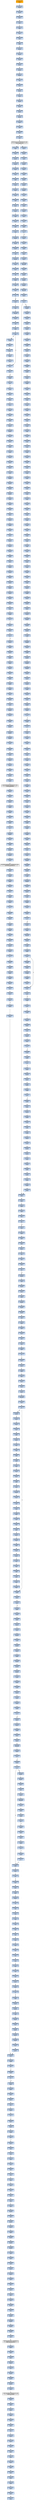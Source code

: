 strict digraph G {
	graph [bgcolor=transparent,
		name=G
	];
	node [color=lightsteelblue,
		fillcolor=lightsteelblue,
		shape=rectangle,
		style=filled
	];
	"0x00401000"	[color=lightgrey,
		fillcolor=orange,
		label="0x00401000
movl"];
	"0x00401005"	[label="0x00401005
pushl"];
	"0x00401000" -> "0x00401005"	[color="#000000"];
	"0x00401006"	[label="0x00401006
pushl"];
	"0x00401005" -> "0x00401006"	[color="#000000"];
	"0x0040100d"	[label="0x0040100d
movl"];
	"0x00401006" -> "0x0040100d"	[color="#000000"];
	"0x00401014"	[label="0x00401014
xorl"];
	"0x0040100d" -> "0x00401014"	[color="#000000"];
	"0x00401016"	[label="0x00401016
jmp"];
	"0x00401014" -> "0x00401016"	[color="#000000"];
	"0x004137d3"	[label="0x004137d3
movl"];
	"0x00401016" -> "0x004137d3"	[color="#000000"];
	"0x004137d8"	[label="0x004137d8
popl"];
	"0x004137d3" -> "0x004137d8"	[color="#000000"];
	"0x004137df"	[label="0x004137df
addl"];
	"0x004137d8" -> "0x004137df"	[color="#000000"];
	"0x004137e2"	[label="0x004137e2
pushl"];
	"0x004137df" -> "0x004137e2"	[color="#000000"];
	"0x004137e3"	[label="0x004137e3
pushl"];
	"0x004137e2" -> "0x004137e3"	[color="#000000"];
	"0x004137e4"	[label="0x004137e4
pushl"];
	"0x004137e3" -> "0x004137e4"	[color="#000000"];
	"0x004137e5"	[label="0x004137e5
pushl"];
	"0x004137e4" -> "0x004137e5"	[color="#000000"];
	"0x004137e6"	[label="0x004137e6
pushl"];
	"0x004137e5" -> "0x004137e6"	[color="#000000"];
	"0x004137e7"	[label="0x004137e7
pushl"];
	"0x004137e6" -> "0x004137e7"	[color="#000000"];
	"0x004137e8"	[label="0x004137e8
leal"];
	"0x004137e7" -> "0x004137e8"	[color="#000000"];
	"0x004137ee"	[label="0x004137ee
movl"];
	"0x004137e8" -> "0x004137ee"	[color="#000000"];
	"0x004137f1"	[label="0x004137f1
pushl"];
	"0x004137ee" -> "0x004137f1"	[color="#000000"];
	"0x004137f2"	[label="0x004137f2
movl"];
	"0x004137f1" -> "0x004137f2"	[color="#000000"];
	"0x004137f4"	[label="0x004137f4
pushl"];
	"0x004137f2" -> "0x004137f4"	[color="#000000"];
	"0x004137f6"	[label="0x004137f6
pushl"];
	"0x004137f4" -> "0x004137f6"	[color="#000000"];
	"0x004137fb"	[label="0x004137fb
pushl"];
	"0x004137f6" -> "0x004137fb"	[color="#000000"];
	"0x004137fe"	[label="0x004137fe
pushl"];
	"0x004137fb" -> "0x004137fe"	[color="#000000"];
	"0x00413800"	[label="0x00413800
movl"];
	"0x004137fe" -> "0x00413800"	[color="#000000"];
	"0x00413803"	[label="0x00413803
addl"];
	"0x00413800" -> "0x00413803"	[color="#000000"];
	"0x00413805"	[label="0x00413805
movl"];
	"0x00413803" -> "0x00413805"	[color="#000000"];
	"0x00413807"	[label="0x00413807
call"];
	"0x00413805" -> "0x00413807"	[color="#000000"];
	VIRTUALALLOC_KERNEL32_DLL	[color=lightgrey,
		fillcolor=lightgrey,
		label="VIRTUALALLOC_KERNEL32_DLL
VIRTUALALLOC"];
	"0x00413807" -> VIRTUALALLOC_KERNEL32_DLL	[color="#000000"];
	"0x00413809"	[label="0x00413809
popl"];
	VIRTUALALLOC_KERNEL32_DLL -> "0x00413809"	[color="#000000"];
	"0x00350234"	[label="0x00350234
movl"];
	VIRTUALALLOC_KERNEL32_DLL -> "0x00350234"	[color="#000000"];
	"0x0041380a"	[label="0x0041380a
movl"];
	"0x00413809" -> "0x0041380a"	[color="#000000"];
	"0x0041380c"	[label="0x0041380c
pushl"];
	"0x0041380a" -> "0x0041380c"	[color="#000000"];
	"0x0041380d"	[label="0x0041380d
pushl"];
	"0x0041380c" -> "0x0041380d"	[color="#000000"];
	"0x0041380e"	[label="0x0041380e
movl"];
	"0x0041380d" -> "0x0041380e"	[color="#000000"];
	"0x00413810"	[label="0x00413810
movl"];
	"0x0041380e" -> "0x00413810"	[color="#000000"];
	"0x00413813"	[label="0x00413813
addl"];
	"0x00413810" -> "0x00413813"	[color="#000000"];
	"0x00413815"	[label="0x00413815
movl"];
	"0x00413813" -> "0x00413815"	[color="#000000"];
	"0x00413817"	[label="0x00413817
movl"];
	"0x00413815" -> "0x00413817"	[color="#000000"];
	"0x0041381a"	[label="0x0041381a
movl"];
	"0x00413817" -> "0x0041381a"	[color="#000000"];
	"0x0041381d"	[label="0x0041381d
addl"];
	"0x0041381a" -> "0x0041381d"	[color="#000000"];
	"0x0041381f"	[label="0x0041381f
movl"];
	"0x0041381d" -> "0x0041381f"	[color="#000000"];
	"0x00413821"	[label="0x00413821
movl"];
	"0x0041381f" -> "0x00413821"	[color="#000000"];
	"0x00413824"	[label="0x00413824
addl"];
	"0x00413821" -> "0x00413824"	[color="#000000"];
	"0x00413826"	[label="0x00413826
movl"];
	"0x00413824" -> "0x00413826"	[color="#000000"];
	"0x00413829"	[label="0x00413829
addl"];
	"0x00413826" -> "0x00413829"	[color="#000000"];
	"0x0041382b"	[label="0x0041382b
leal"];
	"0x00413829" -> "0x0041382b"	[color="#000000"];
	"0x0041382e"	[label="0x0041382e
pushl"];
	"0x0041382b" -> "0x0041382e"	[color="#000000"];
	"0x0041382f"	[label="0x0041382f
pushl"];
	"0x0041382e" -> "0x0041382f"	[color="#000000"];
	"0x00413830"	[label="0x00413830
pushl"];
	"0x0041382f" -> "0x00413830"	[color="#000000"];
	"0x00413831"	[label="0x00413831
call"];
	"0x00413830" -> "0x00413831"	[color="#000000"];
	"0x004136d0"	[label="0x004136d0
pusha"];
	"0x00413831" -> "0x004136d0"	[color="#000000"];
	"0x004136d1"	[label="0x004136d1
movl"];
	"0x004136d0" -> "0x004136d1"	[color="#000000"];
	"0x004136d5"	[label="0x004136d5
movl"];
	"0x004136d1" -> "0x004136d5"	[color="#000000"];
	"0x004136d9"	[label="0x004136d9
cld"];
	"0x004136d5" -> "0x004136d9"	[color="#000000"];
	"0x004136da"	[label="0x004136da
lodsl"];
	"0x004136d9" -> "0x004136da"	[color="#000000"];
	"0x004136db"	[label="0x004136db
xorl"];
	"0x004136da" -> "0x004136db"	[color="#000000"];
	"0x004136dd"	[label="0x004136dd
testl"];
	"0x004136db" -> "0x004136dd"	[color="#000000"];
	"0x004136df"	[label="0x004136df
je"];
	"0x004136dd" -> "0x004136df"	[color="#000000"];
	"0x004136e1"	[label="0x004136e1
xorl"];
	"0x004136df" -> "0x004136e1"	[color="#000000",
		label=F];
	"0x004136e3"	[label="0x004136e3
leal"];
	"0x004136e1" -> "0x004136e3"	[color="#000000"];
	"0x004136e6"	[label="0x004136e6
movsb"];
	"0x004136e3" -> "0x004136e6"	[color="#000000"];
	"0x004136e7"	[label="0x004136e7
movb"];
	"0x004136e6" -> "0x004136e7"	[color="#000000"];
	"0x004136e9"	[label="0x004136e9
call"];
	"0x004136e7" -> "0x004136e9"	[color="#000000"];
	"0x00413760"	[label="0x00413760
addl"];
	"0x004136e9" -> "0x00413760"	[color="#000000"];
	"0x00413762"	[label="0x00413762
jne"];
	"0x00413760" -> "0x00413762"	[color="#000000"];
	"0x00413764"	[label="0x00413764
xchgl"];
	"0x00413762" -> "0x00413764"	[color="#000000",
		label=F];
	"0x0041376a"	[label="0x0041376a
ret"];
	"0x00413762" -> "0x0041376a"	[color="#000000",
		label=T];
	"0x00413765"	[label="0x00413765
lodsl"];
	"0x00413764" -> "0x00413765"	[color="#000000"];
	"0x00413766"	[label="0x00413766
xchgl"];
	"0x00413765" -> "0x00413766"	[color="#000000"];
	"0x00413767"	[label="0x00413767
addl"];
	"0x00413766" -> "0x00413767"	[color="#000000"];
	"0x00413769"	[label="0x00413769
incl"];
	"0x00413767" -> "0x00413769"	[color="#000000"];
	"0x00413769" -> "0x0041376a"	[color="#000000"];
	"0x004136ee"	[label="0x004136ee
jae"];
	"0x0041376a" -> "0x004136ee"	[color="#000000"];
	"0x004136f0"	[label="0x004136f0
cmpl"];
	"0x004136ee" -> "0x004136f0"	[color="#000000",
		label=F];
	"0x004136f2"	[label="0x004136f2
jae"];
	"0x004136f0" -> "0x004136f2"	[color="#000000"];
	"0x0041377d"	[label="0x0041377d
subl"];
	"0x004136f2" -> "0x0041377d"	[color="#000000",
		label=T];
	"0x00413781"	[label="0x00413781
movl"];
	"0x0041377d" -> "0x00413781"	[color="#000000"];
	"0x00413785"	[label="0x00413785
popa"];
	"0x00413781" -> "0x00413785"	[color="#000000"];
	"0x00413786"	[label="0x00413786
ret"];
	"0x00413785" -> "0x00413786"	[color="#000000"];
	"0x00413833"	[label="0x00413833
popl"];
	"0x00413786" -> "0x00413833"	[color="#000000"];
	"0x00413834"	[label="0x00413834
popl"];
	"0x00413833" -> "0x00413834"	[color="#000000"];
	"0x00413835"	[label="0x00413835
addl"];
	"0x00413834" -> "0x00413835"	[color="#000000"];
	"0x00413838"	[label="0x00413838
movl"];
	"0x00413835" -> "0x00413838"	[color="#000000"];
	"0x0041383a"	[label="0x0041383a
pushl"];
	"0x00413838" -> "0x0041383a"	[color="#000000"];
	"0x0041383b"	[label="0x0041383b
movl"];
	"0x0041383a" -> "0x0041383b"	[color="#000000"];
	"0x0041383d"	[label="0x0041383d
movl"];
	"0x0041383b" -> "0x0041383d"	[color="#000000"];
	"0x00413840"	[label="0x00413840
addl"];
	"0x0041383d" -> "0x00413840"	[color="#000000"];
	"0x00413843"	[label="0x00413843
subl"];
	"0x00413840" -> "0x00413843"	[color="#000000"];
	"0x00413845"	[label="0x00413845
movl"];
	"0x00413843" -> "0x00413845"	[color="#000000"];
	"0x00413848"	[label="0x00413848
movl"];
	"0x00413845" -> "0x00413848"	[color="#000000"];
	"0x0041384b"	[label="0x0041384b
movl"];
	"0x00413848" -> "0x0041384b"	[color="#000000"];
	"0x0041384e"	[label="0x0041384e
call"];
	"0x0041384b" -> "0x0041384e"	[color="#000000"];
	"0x003501a4"	[label="0x003501a4
pushl"];
	"0x0041384e" -> "0x003501a4"	[color="#000000"];
	"0x003501a5"	[label="0x003501a5
pushl"];
	"0x003501a4" -> "0x003501a5"	[color="#000000"];
	"0x003501a6"	[label="0x003501a6
pushl"];
	"0x003501a5" -> "0x003501a6"	[color="#000000"];
	"0x003501a7"	[label="0x003501a7
pushl"];
	"0x003501a6" -> "0x003501a7"	[color="#000000"];
	"0x003501a8"	[label="0x003501a8
call"];
	"0x003501a7" -> "0x003501a8"	[color="#000000"];
	"0x003501ad"	[label="0x003501ad
popl"];
	"0x003501a8" -> "0x003501ad"	[color="#000000"];
	"0x003501ae"	[label="0x003501ae
subl"];
	"0x003501ad" -> "0x003501ae"	[color="#000000"];
	"0x003501b4"	[label="0x003501b4
leal"];
	"0x003501ae" -> "0x003501b4"	[color="#000000"];
	"0x003501ba"	[label="0x003501ba
movl"];
	"0x003501b4" -> "0x003501ba"	[color="#000000"];
	"0x003501bd"	[label="0x003501bd
addl"];
	"0x003501ba" -> "0x003501bd"	[color="#000000"];
	"0x003501c0"	[label="0x003501c0
subl"];
	"0x003501bd" -> "0x003501c0"	[color="#000000"];
	"0x003501c2"	[label="0x003501c2
cld"];
	"0x003501c0" -> "0x003501c2"	[color="#000000"];
	"0x003501c3"	[label="0x003501c3
movl"];
	"0x003501c2" -> "0x003501c3"	[color="#000000"];
	"0x003501c5"	[label="0x003501c5
movl"];
	"0x003501c3" -> "0x003501c5"	[color="#000000"];
	"0x003501c8"	[label="0x003501c8
movl"];
	"0x003501c5" -> "0x003501c8"	[color="#000000"];
	"0x003501cb"	[label="0x003501cb
addl"];
	"0x003501c8" -> "0x003501cb"	[color="#000000"];
	"0x003501cd"	[label="0x003501cd
leal"];
	"0x003501cb" -> "0x003501cd"	[color="#000000"];
	"0x003501d3"	[label="0x003501d3
lodsl"];
	"0x003501cd" -> "0x003501d3"	[color="#000000"];
	"0x003501d4"	[label="0x003501d4
stosl"];
	"0x003501d3" -> "0x003501d4"	[color="#000000"];
	"0x003501d5"	[label="0x003501d5
lodsl"];
	"0x003501d4" -> "0x003501d5"	[color="#000000"];
	"0x003501d6"	[label="0x003501d6
stosl"];
	"0x003501d5" -> "0x003501d6"	[color="#000000"];
	"0x003501d7"	[label="0x003501d7
lodsl"];
	"0x003501d6" -> "0x003501d7"	[color="#000000"];
	"0x003501d8"	[label="0x003501d8
stosl"];
	"0x003501d7" -> "0x003501d8"	[color="#000000"];
	"0x003501d9"	[label="0x003501d9
lodsl"];
	"0x003501d8" -> "0x003501d9"	[color="#000000"];
	"0x003501da"	[label="0x003501da
stosl"];
	"0x003501d9" -> "0x003501da"	[color="#000000"];
	"0x003501db"	[label="0x003501db
nop"];
	"0x003501da" -> "0x003501db"	[color="#000000"];
	"0x003501dc"	[label="0x003501dc
cmpl"];
	"0x003501db" -> "0x003501dc"	[color="#000000"];
	"0x003501e0"	[label="0x003501e0
je"];
	"0x003501dc" -> "0x003501e0"	[color="#000000"];
	"0x003501e2"	[label="0x003501e2
movl"];
	"0x003501e0" -> "0x003501e2"	[color="#000000",
		label=F];
	"0x003501e5"	[label="0x003501e5
testl"];
	"0x003501e2" -> "0x003501e5"	[color="#000000"];
	"0x003501e7"	[label="0x003501e7
je"];
	"0x003501e5" -> "0x003501e7"	[color="#000000"];
	"0x003501e9"	[label="0x003501e9
movl"];
	"0x003501e7" -> "0x003501e9"	[color="#000000",
		label=F];
	"0x003501ee"	[label="0x003501ee
addl"];
	"0x003501e9" -> "0x003501ee"	[color="#000000"];
	"0x003501f0"	[label="0x003501f0
movl"];
	"0x003501ee" -> "0x003501f0"	[color="#000000"];
	"0x003501f3"	[label="0x003501f3
addl"];
	"0x003501f0" -> "0x003501f3"	[color="#000000"];
	"0x003501f5"	[label="0x003501f5
repz"];
	"0x003501f3" -> "0x003501f5"	[color="#000000"];
	"0x003501f7"	[label="0x003501f7
movl"];
	"0x003501f5" -> "0x003501f7"	[color="#000000"];
	"0x003501f9"	[label="0x003501f9
leal"];
	"0x003501f7" -> "0x003501f9"	[color="#000000"];
	"0x003501ff"	[label="0x003501ff
addl"];
	"0x003501f9" -> "0x003501ff"	[color="#000000"];
	"0x00350201"	[label="0x00350201
addl"];
	"0x003501ff" -> "0x00350201"	[color="#000000"];
	"0x00350204"	[label="0x00350204
addl"];
	"0x00350201" -> "0x00350204"	[color="#000000"];
	"0x00350207"	[label="0x00350207
leal"];
	"0x00350204" -> "0x00350207"	[color="#000000"];
	"0x0035020d"	[label="0x0035020d
pushl"];
	"0x00350207" -> "0x0035020d"	[color="#000000"];
	"0x0035020e"	[label="0x0035020e
call"];
	"0x0035020d" -> "0x0035020e"	[color="#000000"];
	"0x00350359"	[label="0x00350359
pushl"];
	"0x0035020e" -> "0x00350359"	[color="#000000"];
	"0x0035035a"	[label="0x0035035a
movl"];
	"0x00350359" -> "0x0035035a"	[color="#000000"];
	"0x0035035c"	[label="0x0035035c
addl"];
	"0x0035035a" -> "0x0035035c"	[color="#000000"];
	"0x0035035f"	[label="0x0035035f
pushl"];
	"0x0035035c" -> "0x0035035f"	[color="#000000"];
	"0x00350360"	[label="0x00350360
pushl"];
	"0x0035035f" -> "0x00350360"	[color="#000000"];
	"0x00350361"	[label="0x00350361
pushl"];
	"0x00350360" -> "0x00350361"	[color="#000000"];
	"0x00350362"	[label="0x00350362
call"];
	"0x00350361" -> "0x00350362"	[color="#000000"];
	"0x00350367"	[label="0x00350367
popl"];
	"0x00350362" -> "0x00350367"	[color="#000000"];
	"0x00350368"	[label="0x00350368
subl"];
	"0x00350367" -> "0x00350368"	[color="#000000"];
	"0x0035036e"	[label="0x0035036e
movl"];
	"0x00350368" -> "0x0035036e"	[color="#000000"];
	"0x00350371"	[label="0x00350371
movl"];
	"0x0035036e" -> "0x00350371"	[color="#000000"];
	"0x00350373"	[label="0x00350373
addl"];
	"0x00350371" -> "0x00350373"	[color="#000000"];
	"0x00350375"	[label="0x00350375
pushl"];
	"0x00350373" -> "0x00350375"	[color="#000000"];
	"0x00350376"	[label="0x00350376
call"];
	"0x00350375" -> "0x00350376"	[color="#000000"];
	LOADLIBRARYA_KERNEL32_DLL	[color=lightgrey,
		fillcolor=lightgrey,
		label="LOADLIBRARYA_KERNEL32_DLL
LOADLIBRARYA"];
	"0x00350376" -> LOADLIBRARYA_KERNEL32_DLL	[color="#000000"];
	"0x0035037c"	[label="0x0035037c
movl"];
	LOADLIBRARYA_KERNEL32_DLL -> "0x0035037c"	[color="#000000"];
	"0x0035037f"	[label="0x0035037f
movl"];
	"0x0035037c" -> "0x0035037f"	[color="#000000"];
	"0x00350382"	[label="0x00350382
movl"];
	"0x0035037f" -> "0x00350382"	[color="#000000"];
	"0x00350385"	[label="0x00350385
addl"];
	"0x00350382" -> "0x00350385"	[color="#000000"];
	"0x00350387"	[label="0x00350387
addl"];
	"0x00350385" -> "0x00350387"	[color="#000000"];
	"0x00350389"	[label="0x00350389
xorl"];
	"0x00350387" -> "0x00350389"	[color="#000000"];
	"0x0035038b"	[label="0x0035038b
addl"];
	"0x00350389" -> "0x0035038b"	[color="#000000"];
	"0x0035038d"	[label="0x0035038d
je"];
	"0x0035038b" -> "0x0035038d"	[color="#000000"];
	"0x0035038f"	[label="0x0035038f
pushl"];
	"0x0035038d" -> "0x0035038f"	[color="#000000",
		label=F];
	"0x00350390"	[label="0x00350390
movl"];
	"0x0035038f" -> "0x00350390"	[color="#000000"];
	"0x00350392"	[label="0x00350392
addl"];
	"0x00350390" -> "0x00350392"	[color="#000000"];
	"0x00350394"	[label="0x00350394
pushl"];
	"0x00350392" -> "0x00350394"	[color="#000000"];
	"0x00350395"	[label="0x00350395
pushl"];
	"0x00350394" -> "0x00350395"	[color="#000000"];
	"0x00350398"	[label="0x00350398
call"];
	"0x00350395" -> "0x00350398"	[color="#000000"];
	GETPROCADDRESS_KERNEL32_DLL	[color=lightgrey,
		fillcolor=lightgrey,
		label="GETPROCADDRESS_KERNEL32_DLL
GETPROCADDRESS"];
	"0x00350398" -> GETPROCADDRESS_KERNEL32_DLL	[color="#000000"];
	"0x00350b1b"	[label="0x00350b1b
popl"];
	GETPROCADDRESS_KERNEL32_DLL -> "0x00350b1b"	[color="#000000"];
	"0x0035023a"	[label="0x0035023a
pushl"];
	"0x00350234" -> "0x0035023a"	[color="#000000"];
	"0x0035023b"	[label="0x0035023b
call"];
	"0x0035023a" -> "0x0035023b"	[color="#000000"];
	"0x00350636"	[label="0x00350636
pushl"];
	"0x0035023b" -> "0x00350636"	[color="#000000"];
	"0x00350637"	[label="0x00350637
movl"];
	"0x00350636" -> "0x00350637"	[color="#000000"];
	"0x00350639"	[label="0x00350639
addl"];
	"0x00350637" -> "0x00350639"	[color="#000000"];
	"0x0035063c"	[label="0x0035063c
pushl"];
	"0x00350639" -> "0x0035063c"	[color="#000000"];
	"0x0035063d"	[label="0x0035063d
pushl"];
	"0x0035063c" -> "0x0035063d"	[color="#000000"];
	"0x0035063e"	[label="0x0035063e
pushl"];
	"0x0035063d" -> "0x0035063e"	[color="#000000"];
	"0x0035063f"	[label="0x0035063f
call"];
	"0x0035063e" -> "0x0035063f"	[color="#000000"];
	"0x00350644"	[label="0x00350644
popl"];
	"0x0035063f" -> "0x00350644"	[color="#000000"];
	"0x00350645"	[label="0x00350645
subl"];
	"0x00350644" -> "0x00350645"	[color="#000000"];
	"0x0035064b"	[label="0x0035064b
movl"];
	"0x00350645" -> "0x0035064b"	[color="#000000"];
	"0x0035064e"	[label="0x0035064e
xorl"];
	"0x0035064b" -> "0x0035064e"	[color="#000000"];
	"0x00350650"	[label="0x00350650
xorl"];
	"0x0035064e" -> "0x00350650"	[color="#000000"];
	"0x00350652"	[label="0x00350652
addl"];
	"0x00350650" -> "0x00350652"	[color="#000000"];
	"0x00350655"	[label="0x00350655
je"];
	"0x00350652" -> "0x00350655"	[color="#000000"];
	"0x00350657"	[label="0x00350657
movl"];
	"0x00350655" -> "0x00350657"	[color="#000000",
		label=F];
	"0x0035065a"	[label="0x0035065a
movl"];
	"0x00350657" -> "0x0035065a"	[color="#000000"];
	"0x0035065c"	[label="0x0035065c
addl"];
	"0x0035065a" -> "0x0035065c"	[color="#000000"];
	"0x0035065f"	[label="0x0035065f
jmp"];
	"0x0035065c" -> "0x0035065f"	[color="#000000"];
	"0x00350668"	[label="0x00350668
movl"];
	"0x0035065f" -> "0x00350668"	[color="#000000"];
	"0x0035066b"	[label="0x0035066b
movzwl"];
	"0x00350668" -> "0x0035066b"	[color="#000000"];
	"0x0035066f"	[label="0x0035066f
movl"];
	"0x0035066b" -> "0x0035066f"	[color="#000000"];
	"0x00350672"	[label="0x00350672
pushl"];
	"0x0035066f" -> "0x00350672"	[color="#000000"];
	"0x00350673"	[label="0x00350673
pushl"];
	"0x00350672" -> "0x00350673"	[color="#000000"];
	"0x00350674"	[label="0x00350674
pushl"];
	"0x00350673" -> "0x00350674"	[color="#000000"];
	"0x00350675"	[label="0x00350675
movzwl"];
	"0x00350674" -> "0x00350675"	[color="#000000"];
	"0x00350679"	[label="0x00350679
testl"];
	"0x00350675" -> "0x00350679"	[color="#000000"];
	"0x0035067e"	[label="0x0035067e
je"];
	"0x00350679" -> "0x0035067e"	[color="#000000"];
	"0x0035075a"	[label="0x0035075a
popl"];
	"0x0035067e" -> "0x0035075a"	[color="#000000",
		label=T];
	"0x00350684"	[label="0x00350684
pushl"];
	"0x0035067e" -> "0x00350684"	[color="#000000",
		label=F];
	"0x0035075b"	[label="0x0035075b
popl"];
	"0x0035075a" -> "0x0035075b"	[color="#000000"];
	"0x0035075c"	[label="0x0035075c
popl"];
	"0x0035075b" -> "0x0035075c"	[color="#000000"];
	"0x0035075d"	[label="0x0035075d
addl"];
	"0x0035075c" -> "0x0035075d"	[color="#000000"];
	"0x00350760"	[label="0x00350760
decl"];
	"0x0035075d" -> "0x00350760"	[color="#000000"];
	"0x00350761"	[label="0x00350761
jne"];
	"0x00350760" -> "0x00350761"	[color="#000000"];
	"0x00350767"	[label="0x00350767
xorl"];
	"0x00350761" -> "0x00350767"	[color="#000000",
		label=F];
	"0x00350685"	[label="0x00350685
movl"];
	"0x00350684" -> "0x00350685"	[color="#000000"];
	"0x0035068b"	[label="0x0035068b
movl"];
	"0x00350685" -> "0x0035068b"	[color="#000000"];
	"0x0035068e"	[label="0x0035068e
movl"];
	"0x0035068b" -> "0x0035068e"	[color="#000000"];
	"0x00350691"	[label="0x00350691
movl"];
	"0x0035068e" -> "0x00350691"	[color="#000000"];
	"0x00350694"	[label="0x00350694
subl"];
	"0x00350691" -> "0x00350694"	[color="#000000"];
	"0x00350696"	[label="0x00350696
movl"];
	"0x00350694" -> "0x00350696"	[color="#000000"];
	"0x00350698"	[label="0x00350698
addl"];
	"0x00350696" -> "0x00350698"	[color="#000000"];
	"0x0035069a"	[label="0x0035069a
movl"];
	"0x00350698" -> "0x0035069a"	[color="#000000"];
	"0x0035069c"	[label="0x0035069c
sarl"];
	"0x0035069a" -> "0x0035069c"	[color="#000000"];
	"0x0035069f"	[label="0x0035069f
repz"];
	"0x0035069c" -> "0x0035069f"	[color="#000000"];
	"0x003506a1"	[label="0x003506a1
addl"];
	"0x0035069f" -> "0x003506a1"	[color="#000000"];
	"0x003506a3"	[label="0x003506a3
andl"];
	"0x003506a1" -> "0x003506a3"	[color="#000000"];
	"0x003506a6"	[label="0x003506a6
repz"];
	"0x003506a3" -> "0x003506a6"	[color="#000000"];
	"0x003506a8"	[label="0x003506a8
popl"];
	"0x003506a6" -> "0x003506a8"	[color="#000000"];
	"0x003506a9"	[label="0x003506a9
nop"];
	"0x003506a8" -> "0x003506a9"	[color="#000000"];
	"0x003506aa"	[label="0x003506aa
nop"];
	"0x003506a9" -> "0x003506aa"	[color="#000000"];
	"0x003506ab"	[label="0x003506ab
nop"];
	"0x003506aa" -> "0x003506ab"	[color="#000000"];
	"0x003506ac"	[label="0x003506ac
nop"];
	"0x003506ab" -> "0x003506ac"	[color="#000000"];
	"0x003506ad"	[label="0x003506ad
nop"];
	"0x003506ac" -> "0x003506ad"	[color="#000000"];
	"0x003506ae"	[label="0x003506ae
nop"];
	"0x003506ad" -> "0x003506ae"	[color="#000000"];
	"0x003506af"	[label="0x003506af
nop"];
	"0x003506ae" -> "0x003506af"	[color="#000000"];
	"0x003506b0"	[label="0x003506b0
nop"];
	"0x003506af" -> "0x003506b0"	[color="#000000"];
	"0x003506b1"	[label="0x003506b1
nop"];
	"0x003506b0" -> "0x003506b1"	[color="#000000"];
	"0x003506b2"	[label="0x003506b2
nop"];
	"0x003506b1" -> "0x003506b2"	[color="#000000"];
	"0x003506b3"	[label="0x003506b3
nop"];
	"0x003506b2" -> "0x003506b3"	[color="#000000"];
	"0x003506b4"	[label="0x003506b4
nop"];
	"0x003506b3" -> "0x003506b4"	[color="#000000"];
	"0x003506b5"	[label="0x003506b5
nop"];
	"0x003506b4" -> "0x003506b5"	[color="#000000"];
	"0x003506b6"	[label="0x003506b6
nop"];
	"0x003506b5" -> "0x003506b6"	[color="#000000"];
	"0x003506b7"	[label="0x003506b7
nop"];
	"0x003506b6" -> "0x003506b7"	[color="#000000"];
	"0x003506b8"	[label="0x003506b8
nop"];
	"0x003506b7" -> "0x003506b8"	[color="#000000"];
	"0x003506b9"	[label="0x003506b9
nop"];
	"0x003506b8" -> "0x003506b9"	[color="#000000"];
	"0x003506ba"	[label="0x003506ba
nop"];
	"0x003506b9" -> "0x003506ba"	[color="#000000"];
	"0x003506bb"	[label="0x003506bb
nop"];
	"0x003506ba" -> "0x003506bb"	[color="#000000"];
	"0x003506bc"	[label="0x003506bc
nop"];
	"0x003506bb" -> "0x003506bc"	[color="#000000"];
	"0x003506bd"	[label="0x003506bd
nop"];
	"0x003506bc" -> "0x003506bd"	[color="#000000"];
	"0x003506be"	[label="0x003506be
nop"];
	"0x003506bd" -> "0x003506be"	[color="#000000"];
	"0x003506bf"	[label="0x003506bf
nop"];
	"0x003506be" -> "0x003506bf"	[color="#000000"];
	"0x003506c0"	[label="0x003506c0
nop"];
	"0x003506bf" -> "0x003506c0"	[color="#000000"];
	"0x003506c1"	[label="0x003506c1
nop"];
	"0x003506c0" -> "0x003506c1"	[color="#000000"];
	"0x003506c2"	[label="0x003506c2
nop"];
	"0x003506c1" -> "0x003506c2"	[color="#000000"];
	"0x003506c3"	[label="0x003506c3
nop"];
	"0x003506c2" -> "0x003506c3"	[color="#000000"];
	"0x003506c4"	[label="0x003506c4
nop"];
	"0x003506c3" -> "0x003506c4"	[color="#000000"];
	"0x003506c5"	[label="0x003506c5
nop"];
	"0x003506c4" -> "0x003506c5"	[color="#000000"];
	"0x003506c6"	[label="0x003506c6
nop"];
	"0x003506c5" -> "0x003506c6"	[color="#000000"];
	"0x003506c7"	[label="0x003506c7
nop"];
	"0x003506c6" -> "0x003506c7"	[color="#000000"];
	"0x003506c8"	[label="0x003506c8
nop"];
	"0x003506c7" -> "0x003506c8"	[color="#000000"];
	"0x003506c9"	[label="0x003506c9
nop"];
	"0x003506c8" -> "0x003506c9"	[color="#000000"];
	"0x003506ca"	[label="0x003506ca
nop"];
	"0x003506c9" -> "0x003506ca"	[color="#000000"];
	"0x003506cb"	[label="0x003506cb
nop"];
	"0x003506ca" -> "0x003506cb"	[color="#000000"];
	"0x003506cc"	[label="0x003506cc
nop"];
	"0x003506cb" -> "0x003506cc"	[color="#000000"];
	"0x003506cd"	[label="0x003506cd
nop"];
	"0x003506cc" -> "0x003506cd"	[color="#000000"];
	"0x003506ce"	[label="0x003506ce
nop"];
	"0x003506cd" -> "0x003506ce"	[color="#000000"];
	"0x003506cf"	[label="0x003506cf
movl"];
	"0x003506ce" -> "0x003506cf"	[color="#000000"];
	"0x003506d2"	[label="0x003506d2
addl"];
	"0x003506cf" -> "0x003506d2"	[color="#000000"];
	"0x003506d4"	[label="0x003506d4
movl"];
	"0x003506d2" -> "0x003506d4"	[color="#000000"];
	"0x003506d7"	[label="0x003506d7
movl"];
	"0x003506d4" -> "0x003506d7"	[color="#000000"];
	"0x003506da"	[label="0x003506da
decl"];
	"0x003506d7" -> "0x003506da"	[color="#000000"];
	"0x003506db"	[label="0x003506db
movl"];
	"0x003506da" -> "0x003506db"	[color="#000000"];
	"0x003506de"	[label="0x003506de
pushl"];
	"0x003506db" -> "0x003506de"	[color="#000000"];
	"0x003506df"	[label="0x003506df
pushl"];
	"0x003506de" -> "0x003506df"	[color="#000000"];
	"0x003506e0"	[label="0x003506e0
pushl"];
	"0x003506df" -> "0x003506e0"	[color="#000000"];
	"0x003506e3"	[label="0x003506e3
call"];
	"0x003506e0" -> "0x003506e3"	[color="#000000"];
	"0x00350a33"	[label="0x00350a33
pushl"];
	"0x003506e3" -> "0x00350a33"	[color="#000000"];
	"0x00350a34"	[label="0x00350a34
movl"];
	"0x00350a33" -> "0x00350a34"	[color="#000000"];
	"0x00350a36"	[label="0x00350a36
addl"];
	"0x00350a34" -> "0x00350a36"	[color="#000000"];
	"0x00350a39"	[label="0x00350a39
pushl"];
	"0x00350a36" -> "0x00350a39"	[color="#000000"];
	"0x00350a3a"	[label="0x00350a3a
pushl"];
	"0x00350a39" -> "0x00350a3a"	[color="#000000"];
	"0x00350a3b"	[label="0x00350a3b
pushl"];
	"0x00350a3a" -> "0x00350a3b"	[color="#000000"];
	"0x00350a3c"	[label="0x00350a3c
movl"];
	"0x00350a3b" -> "0x00350a3c"	[color="#000000"];
	"0x00350a3f"	[label="0x00350a3f
movl"];
	"0x00350a3c" -> "0x00350a3f"	[color="#000000"];
	"0x00350a41"	[label="0x00350a41
movl"];
	"0x00350a3f" -> "0x00350a41"	[color="#000000"];
	"0x00350a44"	[label="0x00350a44
subl"];
	"0x00350a41" -> "0x00350a44"	[color="#000000"];
	"0x00350a46"	[label="0x00350a46
movl"];
	"0x00350a44" -> "0x00350a46"	[color="#000000"];
	"0x00350a49"	[label="0x00350a49
xorl"];
	"0x00350a46" -> "0x00350a49"	[color="#000000"];
	"0x00350a4b"	[label="0x00350a4b
lodsl"];
	"0x00350a49" -> "0x00350a4b"	[color="#000000"];
	"0x00350a4c"	[label="0x00350a4c
testl"];
	"0x00350a4b" -> "0x00350a4c"	[color="#000000"];
	"0x00350a4e"	[label="0x00350a4e
je"];
	"0x00350a4c" -> "0x00350a4e"	[color="#000000"];
	"0x00350a50"	[label="0x00350a50
cmpl"];
	"0x00350a4e" -> "0x00350a50"	[color="#000000",
		label=F];
	"0x00350a53"	[label="0x00350a53
je"];
	"0x00350a50" -> "0x00350a53"	[color="#000000"];
	"0x00350a58"	[label="0x00350a58
nop"];
	"0x00350a53" -> "0x00350a58"	[color="#000000",
		label=T];
	"0x00350a59"	[label="0x00350a59
nop"];
	"0x00350a58" -> "0x00350a59"	[color="#000000"];
	"0x00350a5a"	[label="0x00350a5a
nop"];
	"0x00350a59" -> "0x00350a5a"	[color="#000000"];
	"0x00350a5b"	[label="0x00350a5b
nop"];
	"0x00350a5a" -> "0x00350a5b"	[color="#000000"];
	"0x00350a5c"	[label="0x00350a5c
nop"];
	"0x00350a5b" -> "0x00350a5c"	[color="#000000"];
	"0x00350a5d"	[label="0x00350a5d
nop"];
	"0x00350a5c" -> "0x00350a5d"	[color="#000000"];
	"0x00350a5e"	[label="0x00350a5e
nop"];
	"0x00350a5d" -> "0x00350a5e"	[color="#000000"];
	"0x00350a5f"	[label="0x00350a5f
nop"];
	"0x00350a5e" -> "0x00350a5f"	[color="#000000"];
	"0x00350a60"	[label="0x00350a60
nop"];
	"0x00350a5f" -> "0x00350a60"	[color="#000000"];
	"0x00350a61"	[label="0x00350a61
nop"];
	"0x00350a60" -> "0x00350a61"	[color="#000000"];
	"0x00350a62"	[label="0x00350a62
nop"];
	"0x00350a61" -> "0x00350a62"	[color="#000000"];
	"0x00350a63"	[label="0x00350a63
nop"];
	"0x00350a62" -> "0x00350a63"	[color="#000000"];
	"0x00350a64"	[label="0x00350a64
nop"];
	"0x00350a63" -> "0x00350a64"	[color="#000000"];
	"0x00350a65"	[label="0x00350a65
nop"];
	"0x00350a64" -> "0x00350a65"	[color="#000000"];
	"0x00350a66"	[label="0x00350a66
nop"];
	"0x00350a65" -> "0x00350a66"	[color="#000000"];
	"0x00350a67"	[label="0x00350a67
nop"];
	"0x00350a66" -> "0x00350a67"	[color="#000000"];
	"0x00350a68"	[label="0x00350a68
nop"];
	"0x00350a67" -> "0x00350a68"	[color="#000000"];
	"0x00350a69"	[label="0x00350a69
addl"];
	"0x00350a68" -> "0x00350a69"	[color="#000000"];
	"0x00350a6c"	[label="0x00350a6c
popl"];
	"0x00350a69" -> "0x00350a6c"	[color="#000000"];
	"0x00350a6d"	[label="0x00350a6d
popl"];
	"0x00350a6c" -> "0x00350a6d"	[color="#000000"];
	"0x00350a6e"	[label="0x00350a6e
popl"];
	"0x00350a6d" -> "0x00350a6e"	[color="#000000"];
	"0x00350a6f"	[label="0x00350a6f
leave"];
	"0x00350a6e" -> "0x00350a6f"	[color="#000000"];
	"0x00350a70"	[label="0x00350a70
ret"];
	"0x00350a6f" -> "0x00350a70"	[color="#000000"];
	"0x003506e8"	[label="0x003506e8
leal"];
	"0x00350a70" -> "0x003506e8"	[color="#000000"];
	"0x003506ee"	[label="0x003506ee
pushl"];
	"0x003506e8" -> "0x003506ee"	[color="#000000"];
	"0x003506ef"	[label="0x003506ef
pushl"];
	"0x003506ee" -> "0x003506ef"	[color="#000000"];
	"0x003506f2"	[label="0x003506f2
pushl"];
	"0x003506ef" -> "0x003506f2"	[color="#000000"];
	"0x003506f5"	[label="0x003506f5
call"];
	"0x003506f2" -> "0x003506f5"	[color="#000000"];
	"0x00350008"	[label="0x00350008
pusha"];
	"0x003506f5" -> "0x00350008"	[color="#000000"];
	"0x00350009"	[label="0x00350009
movl"];
	"0x00350008" -> "0x00350009"	[color="#000000"];
	"0x0035000d"	[label="0x0035000d
movl"];
	"0x00350009" -> "0x0035000d"	[color="#000000"];
	"0x00350011"	[label="0x00350011
cld"];
	"0x0035000d" -> "0x00350011"	[color="#000000"];
	"0x00350012"	[label="0x00350012
lodsl"];
	"0x00350011" -> "0x00350012"	[color="#000000"];
	"0x00350013"	[label="0x00350013
xorl"];
	"0x00350012" -> "0x00350013"	[color="#000000"];
	"0x00350015"	[label="0x00350015
testl"];
	"0x00350013" -> "0x00350015"	[color="#000000"];
	"0x00350017"	[label="0x00350017
je"];
	"0x00350015" -> "0x00350017"	[color="#000000"];
	"0x00350019"	[label="0x00350019
xorl"];
	"0x00350017" -> "0x00350019"	[color="#000000",
		label=F];
	"0x0035001b"	[label="0x0035001b
leal"];
	"0x00350019" -> "0x0035001b"	[color="#000000"];
	"0x0035001e"	[label="0x0035001e
movsb"];
	"0x0035001b" -> "0x0035001e"	[color="#000000"];
	"0x0035001f"	[label="0x0035001f
movb"];
	"0x0035001e" -> "0x0035001f"	[color="#000000"];
	"0x00350021"	[label="0x00350021
call"];
	"0x0035001f" -> "0x00350021"	[color="#000000"];
	"0x00350098"	[label="0x00350098
addl"];
	"0x00350021" -> "0x00350098"	[color="#000000"];
	"0x0035009a"	[label="0x0035009a
jne"];
	"0x00350098" -> "0x0035009a"	[color="#000000"];
	"0x0035009c"	[label="0x0035009c
xchgl"];
	"0x0035009a" -> "0x0035009c"	[color="#000000",
		label=F];
	"0x003500a2"	[label="0x003500a2
ret"];
	"0x0035009a" -> "0x003500a2"	[color="#000000",
		label=T];
	"0x0035009d"	[label="0x0035009d
lodsl"];
	"0x0035009c" -> "0x0035009d"	[color="#000000"];
	"0x0035009e"	[label="0x0035009e
xchgl"];
	"0x0035009d" -> "0x0035009e"	[color="#000000"];
	"0x0035009f"	[label="0x0035009f
addl"];
	"0x0035009e" -> "0x0035009f"	[color="#000000"];
	"0x003500a1"	[label="0x003500a1
incl"];
	"0x0035009f" -> "0x003500a1"	[color="#000000"];
	"0x003500a1" -> "0x003500a2"	[color="#000000"];
	"0x00350026"	[label="0x00350026
jae"];
	"0x003500a2" -> "0x00350026"	[color="#000000"];
	"0x00350028"	[label="0x00350028
cmpl"];
	"0x00350026" -> "0x00350028"	[color="#000000",
		label=F];
	"0x0035002a"	[label="0x0035002a
jae"];
	"0x00350028" -> "0x0035002a"	[color="#000000"];
	"0x003500b5"	[label="0x003500b5
subl"];
	"0x0035002a" -> "0x003500b5"	[color="#000000",
		label=T];
	"0x003500b9"	[label="0x003500b9
movl"];
	"0x003500b5" -> "0x003500b9"	[color="#000000"];
	"0x003500bd"	[label="0x003500bd
popa"];
	"0x003500b9" -> "0x003500bd"	[color="#000000"];
	"0x003500be"	[label="0x003500be
ret"];
	"0x003500bd" -> "0x003500be"	[color="#000000"];
	"0x003506f7"	[label="0x003506f7
movl"];
	"0x003500be" -> "0x003506f7"	[color="#000000"];
	"0x003506f9"	[label="0x003506f9
incl"];
	"0x003506f7" -> "0x003506f9"	[color="#000000"];
	"0x003506fa"	[label="0x003506fa
je"];
	"0x003506f9" -> "0x003506fa"	[color="#000000"];
	"0x003506fc"	[label="0x003506fc
xorl"];
	"0x003506fa" -> "0x003506fc"	[color="#000000",
		label=F];
	"0x003506fe"	[label="0x003506fe
addl"];
	"0x003506fc" -> "0x003506fe"	[color="#000000"];
	"0x00350701"	[label="0x00350701
je"];
	"0x003506fe" -> "0x00350701"	[color="#000000"];
	"0x00350715"	[label="0x00350715
popl"];
	"0x00350701" -> "0x00350715"	[color="#000000",
		label=T];
	"0x00350716"	[label="0x00350716
pushl"];
	"0x00350715" -> "0x00350716"	[color="#000000"];
	"0x00350717"	[label="0x00350717
movl"];
	"0x00350716" -> "0x00350717"	[color="#000000"];
	"0x0035071a"	[label="0x0035071a
addl"];
	"0x00350717" -> "0x0035071a"	[color="#000000"];
	"0x0035071c"	[label="0x0035071c
cmpl"];
	"0x0035071a" -> "0x0035071c"	[color="#000000"];
	"0x0035071f"	[label="0x0035071f
jne"];
	"0x0035071c" -> "0x0035071f"	[color="#000000"];
	"0x00350721"	[label="0x00350721
addl"];
	"0x0035071f" -> "0x00350721"	[color="#000000",
		label=F];
	"0x00350723"	[label="0x00350723
jmp"];
	"0x00350721" -> "0x00350723"	[color="#000000"];
	"0x00350736"	[label="0x00350736
movl"];
	"0x00350723" -> "0x00350736"	[color="#000000"];
	"0x00350738"	[label="0x00350738
addl"];
	"0x00350736" -> "0x00350738"	[color="#000000"];
	"0x0035073d"	[label="0x0035073d
shrl"];
	"0x00350738" -> "0x0035073d"	[color="#000000"];
	"0x00350740"	[label="0x00350740
shll"];
	"0x0035073d" -> "0x00350740"	[color="#000000"];
	"0x00350743"	[label="0x00350743
subl"];
	"0x00350740" -> "0x00350743"	[color="#000000"];
	"0x00350745"	[label="0x00350745
movl"];
	"0x00350743" -> "0x00350745"	[color="#000000"];
	"0x00350747"	[label="0x00350747
xorl"];
	"0x00350745" -> "0x00350747"	[color="#000000"];
	"0x00350749"	[label="0x00350749
pushl"];
	"0x00350747" -> "0x00350749"	[color="#000000"];
	"0x0035074a"	[label="0x0035074a
movl"];
	"0x00350749" -> "0x0035074a"	[color="#000000"];
	"0x0035074c"	[label="0x0035074c
sarl"];
	"0x0035074a" -> "0x0035074c"	[color="#000000"];
	"0x0035074f"	[label="0x0035074f
repz"];
	"0x0035074c" -> "0x0035074f"	[color="#000000"];
	"0x00350751"	[label="0x00350751
addl"];
	"0x0035074f" -> "0x00350751"	[color="#000000"];
	"0x00350753"	[label="0x00350753
andl"];
	"0x00350751" -> "0x00350753"	[color="#000000"];
	"0x00350756"	[label="0x00350756
repz"];
	"0x00350753" -> "0x00350756"	[color="#000000"];
	"0x00350758"	[label="0x00350758
popl"];
	"0x00350756" -> "0x00350758"	[color="#000000"];
	"0x00350759"	[label="0x00350759
popl"];
	"0x00350758" -> "0x00350759"	[color="#000000"];
	"0x00350759" -> "0x0035075a"	[color="#000000"];
	"0x00350769"	[label="0x00350769
popl"];
	"0x00350767" -> "0x00350769"	[color="#000000"];
	"0x0035076a"	[label="0x0035076a
popl"];
	"0x00350769" -> "0x0035076a"	[color="#000000"];
	"0x0035076b"	[label="0x0035076b
popl"];
	"0x0035076a" -> "0x0035076b"	[color="#000000"];
	"0x0035076c"	[label="0x0035076c
leave"];
	"0x0035076b" -> "0x0035076c"	[color="#000000"];
	"0x0035076d"	[label="0x0035076d
ret"];
	"0x0035076c" -> "0x0035076d"	[color="#000000"];
	"0x00350240"	[label="0x00350240
leal"];
	"0x0035076d" -> "0x00350240"	[color="#000000"];
	"0x00350246"	[label="0x00350246
testl"];
	"0x00350240" -> "0x00350246"	[color="#000000"];
	"0x00350248"	[label="0x00350248
jne"];
	"0x00350246" -> "0x00350248"	[color="#000000"];
	"0x0035024e"	[label="0x0035024e
pushl"];
	"0x00350248" -> "0x0035024e"	[color="#000000",
		label=F];
	"0x0035024f"	[label="0x0035024f
call"];
	"0x0035024e" -> "0x0035024f"	[color="#000000"];
	"0x00350594"	[label="0x00350594
pushl"];
	"0x0035024f" -> "0x00350594"	[color="#000000"];
	"0x00350595"	[label="0x00350595
movl"];
	"0x00350594" -> "0x00350595"	[color="#000000"];
	"0x00350597"	[label="0x00350597
addl"];
	"0x00350595" -> "0x00350597"	[color="#000000"];
	"0x0035059a"	[label="0x0035059a
pushl"];
	"0x00350597" -> "0x0035059a"	[color="#000000"];
	"0x0035059b"	[label="0x0035059b
pushl"];
	"0x0035059a" -> "0x0035059b"	[color="#000000"];
	"0x0035059c"	[label="0x0035059c
pushl"];
	"0x0035059b" -> "0x0035059c"	[color="#000000"];
	"0x0035059d"	[label="0x0035059d
call"];
	"0x0035059c" -> "0x0035059d"	[color="#000000"];
	"0x003505a2"	[label="0x003505a2
popl"];
	"0x0035059d" -> "0x003505a2"	[color="#000000"];
	"0x003505a3"	[label="0x003505a3
subl"];
	"0x003505a2" -> "0x003505a3"	[color="#000000"];
	"0x003505a9"	[label="0x003505a9
movl"];
	"0x003505a3" -> "0x003505a9"	[color="#000000"];
	"0x003505ac"	[label="0x003505ac
xorl"];
	"0x003505a9" -> "0x003505ac"	[color="#000000"];
	"0x003505ae"	[label="0x003505ae
xorl"];
	"0x003505ac" -> "0x003505ae"	[color="#000000"];
	"0x003505b0"	[label="0x003505b0
addl"];
	"0x003505ae" -> "0x003505b0"	[color="#000000"];
	"0x003505b3"	[label="0x003505b3
je"];
	"0x003505b0" -> "0x003505b3"	[color="#000000"];
	"0x003505b5"	[label="0x003505b5
movl"];
	"0x003505b3" -> "0x003505b5"	[color="#000000",
		label=F];
	"0x003505b8"	[label="0x003505b8
movl"];
	"0x003505b5" -> "0x003505b8"	[color="#000000"];
	"0x003505ba"	[label="0x003505ba
addl"];
	"0x003505b8" -> "0x003505ba"	[color="#000000"];
	"0x003505bd"	[label="0x003505bd
jmp"];
	"0x003505ba" -> "0x003505bd"	[color="#000000"];
	"0x003505c6"	[label="0x003505c6
movl"];
	"0x003505bd" -> "0x003505c6"	[color="#000000"];
	"0x003505cc"	[label="0x003505cc
movl"];
	"0x003505c6" -> "0x003505cc"	[color="#000000"];
	"0x003505cf"	[label="0x003505cf
movl"];
	"0x003505cc" -> "0x003505cf"	[color="#000000"];
	"0x003505d1"	[label="0x003505d1
movzwl"];
	"0x003505cf" -> "0x003505d1"	[color="#000000"];
	"0x003505d5"	[label="0x003505d5
testl"];
	"0x003505d1" -> "0x003505d5"	[color="#000000"];
	"0x003505da"	[label="0x003505da
je"];
	"0x003505d5" -> "0x003505da"	[color="#000000"];
	"0x003505dc"	[label="0x003505dc
pushl"];
	"0x003505da" -> "0x003505dc"	[color="#000000",
		label=F];
	"0x00350629"	[label="0x00350629
addl"];
	"0x003505da" -> "0x00350629"	[color="#000000",
		label=T];
	"0x003505dd"	[label="0x003505dd
movl"];
	"0x003505dc" -> "0x003505dd"	[color="#000000"];
	"0x003505e0"	[label="0x003505e0
movl"];
	"0x003505dd" -> "0x003505e0"	[color="#000000"];
	"0x003505e3"	[label="0x003505e3
movl"];
	"0x003505e0" -> "0x003505e3"	[color="#000000"];
	"0x003505e6"	[label="0x003505e6
addl"];
	"0x003505e3" -> "0x003505e6"	[color="#000000"];
	"0x003505e8"	[label="0x003505e8
movl"];
	"0x003505e6" -> "0x003505e8"	[color="#000000"];
	"0x003505ea"	[label="0x003505ea
sarl"];
	"0x003505e8" -> "0x003505ea"	[color="#000000"];
	"0x003505ed"	[label="0x003505ed
repz"];
	"0x003505ea" -> "0x003505ed"	[color="#000000"];
	"0x003505ef"	[label="0x003505ef
addl"];
	"0x003505ed" -> "0x003505ef"	[color="#000000"];
	"0x003505f1"	[label="0x003505f1
andl"];
	"0x003505ef" -> "0x003505f1"	[color="#000000"];
	"0x003505f4"	[label="0x003505f4
repz"];
	"0x003505f1" -> "0x003505f4"	[color="#000000"];
	"0x003505f6"	[label="0x003505f6
movl"];
	"0x003505f4" -> "0x003505f6"	[color="#000000"];
	"0x003505f9"	[label="0x003505f9
movl"];
	"0x003505f6" -> "0x003505f9"	[color="#000000"];
	"0x003505fc"	[label="0x003505fc
addl"];
	"0x003505f9" -> "0x003505fc"	[color="#000000"];
	"0x003505fe"	[label="0x003505fe
xorl"];
	"0x003505fc" -> "0x003505fe"	[color="#000000"];
	"0x00350600"	[label="0x00350600
pushl"];
	"0x003505fe" -> "0x00350600"	[color="#000000"];
	"0x00350601"	[label="0x00350601
movl"];
	"0x00350600" -> "0x00350601"	[color="#000000"];
	"0x00350603"	[label="0x00350603
sarl"];
	"0x00350601" -> "0x00350603"	[color="#000000"];
	"0x00350606"	[label="0x00350606
repz"];
	"0x00350603" -> "0x00350606"	[color="#000000"];
	"0x00350608"	[label="0x00350608
addl"];
	"0x00350606" -> "0x00350608"	[color="#000000"];
	"0x0035060a"	[label="0x0035060a
andl"];
	"0x00350608" -> "0x0035060a"	[color="#000000"];
	"0x0035060d"	[label="0x0035060d
repz"];
	"0x0035060a" -> "0x0035060d"	[color="#000000"];
	"0x0035060f"	[label="0x0035060f
popl"];
	"0x0035060d" -> "0x0035060f"	[color="#000000"];
	"0x00350610"	[label="0x00350610
movl"];
	"0x0035060f" -> "0x00350610"	[color="#000000"];
	"0x00350613"	[label="0x00350613
movl"];
	"0x00350610" -> "0x00350613"	[color="#000000"];
	"0x00350615"	[label="0x00350615
addl"];
	"0x00350613" -> "0x00350615"	[color="#000000"];
	"0x00350617"	[label="0x00350617
movl"];
	"0x00350615" -> "0x00350617"	[color="#000000"];
	"0x0035061a"	[label="0x0035061a
movl"];
	"0x00350617" -> "0x0035061a"	[color="#000000"];
	"0x0035061c"	[label="0x0035061c
sarl"];
	"0x0035061a" -> "0x0035061c"	[color="#000000"];
	"0x0035061f"	[label="0x0035061f
repz"];
	"0x0035061c" -> "0x0035061f"	[color="#000000"];
	"0x00350621"	[label="0x00350621
addl"];
	"0x0035061f" -> "0x00350621"	[color="#000000"];
	"0x00350623"	[label="0x00350623
andl"];
	"0x00350621" -> "0x00350623"	[color="#000000"];
	"0x00350626"	[label="0x00350626
repz"];
	"0x00350623" -> "0x00350626"	[color="#000000"];
	"0x00350628"	[label="0x00350628
popl"];
	"0x00350626" -> "0x00350628"	[color="#000000"];
	"0x00350628" -> "0x00350629"	[color="#000000"];
	"0x0035062c"	[label="0x0035062c
decl"];
	"0x00350629" -> "0x0035062c"	[color="#000000"];
	"0x0035062d"	[label="0x0035062d
jne"];
	"0x0035062c" -> "0x0035062d"	[color="#000000"];
	"0x0035062f"	[label="0x0035062f
popl"];
	"0x0035062d" -> "0x0035062f"	[color="#000000",
		label=F];
	"0x00350630"	[label="0x00350630
popl"];
	"0x0035062f" -> "0x00350630"	[color="#000000"];
	"0x00350631"	[label="0x00350631
popl"];
	"0x00350630" -> "0x00350631"	[color="#000000"];
	"0x00350632"	[label="0x00350632
leave"];
	"0x00350631" -> "0x00350632"	[color="#000000"];
	"0x00350633"	[label="0x00350633
ret"];
	"0x00350632" -> "0x00350633"	[color="#000000"];
	"0x00350254"	[label="0x00350254
pushl"];
	"0x00350633" -> "0x00350254"	[color="#000000"];
	"0x00350255"	[label="0x00350255
call"];
	"0x00350254" -> "0x00350255"	[color="#000000"];
	"0x003504af"	[label="0x003504af
pushl"];
	"0x00350255" -> "0x003504af"	[color="#000000"];
	"0x003504b0"	[label="0x003504b0
movl"];
	"0x003504af" -> "0x003504b0"	[color="#000000"];
	"0x003504b2"	[label="0x003504b2
addl"];
	"0x003504b0" -> "0x003504b2"	[color="#000000"];
	"0x003504b5"	[label="0x003504b5
pushl"];
	"0x003504b2" -> "0x003504b5"	[color="#000000"];
	"0x003504b6"	[label="0x003504b6
pushl"];
	"0x003504b5" -> "0x003504b6"	[color="#000000"];
	"0x003504b7"	[label="0x003504b7
pushl"];
	"0x003504b6" -> "0x003504b7"	[color="#000000"];
	"0x003504b8"	[label="0x003504b8
call"];
	"0x003504b7" -> "0x003504b8"	[color="#000000"];
	"0x003504bd"	[label="0x003504bd
popl"];
	"0x003504b8" -> "0x003504bd"	[color="#000000"];
	"0x003504be"	[label="0x003504be
subl"];
	"0x003504bd" -> "0x003504be"	[color="#000000"];
	"0x003504c4"	[label="0x003504c4
movl"];
	"0x003504be" -> "0x003504c4"	[color="#000000"];
	"0x003504c7"	[label="0x003504c7
xorl"];
	"0x003504c4" -> "0x003504c7"	[color="#000000"];
	"0x003504c9"	[label="0x003504c9
xorl"];
	"0x003504c7" -> "0x003504c9"	[color="#000000"];
	"0x003504cb"	[label="0x003504cb
addl"];
	"0x003504c9" -> "0x003504cb"	[color="#000000"];
	"0x003504ce"	[label="0x003504ce
je"];
	"0x003504cb" -> "0x003504ce"	[color="#000000"];
	"0x003504d0"	[label="0x003504d0
movl"];
	"0x003504ce" -> "0x003504d0"	[color="#000000",
		label=F];
	"0x003504d3"	[label="0x003504d3
movl"];
	"0x003504d0" -> "0x003504d3"	[color="#000000"];
	"0x003504d5"	[label="0x003504d5
addl"];
	"0x003504d3" -> "0x003504d5"	[color="#000000"];
	"0x003504d8"	[label="0x003504d8
jmp"];
	"0x003504d5" -> "0x003504d8"	[color="#000000"];
	"0x003504e1"	[label="0x003504e1
movl"];
	"0x003504d8" -> "0x003504e1"	[color="#000000"];
	"0x003504e4"	[label="0x003504e4
movzwl"];
	"0x003504e1" -> "0x003504e4"	[color="#000000"];
	"0x003504e8"	[label="0x003504e8
testl"];
	"0x003504e4" -> "0x003504e8"	[color="#000000"];
	"0x003504ed"	[label="0x003504ed
jne"];
	"0x003504e8" -> "0x003504ed"	[color="#000000"];
	"0x003504ef"	[label="0x003504ef
testl"];
	"0x003504ed" -> "0x003504ef"	[color="#000000",
		label=F];
	"0x003504f4"	[label="0x003504f4
je"];
	"0x003504ef" -> "0x003504f4"	[color="#000000"];
	"0x00350583"	[label="0x00350583
addl"];
	"0x003504f4" -> "0x00350583"	[color="#000000",
		label=T];
	"0x003504fa"	[label="0x003504fa
pushl"];
	"0x003504f4" -> "0x003504fa"	[color="#000000",
		label=F];
	"0x00350586"	[label="0x00350586
decl"];
	"0x00350583" -> "0x00350586"	[color="#000000"];
	"0x00350587"	[label="0x00350587
jne"];
	"0x00350586" -> "0x00350587"	[color="#000000"];
	"0x0035058d"	[label="0x0035058d
popl"];
	"0x00350587" -> "0x0035058d"	[color="#000000",
		label=F];
	"0x003504fb"	[label="0x003504fb
pushl"];
	"0x003504fa" -> "0x003504fb"	[color="#000000"];
	"0x003504fc"	[label="0x003504fc
movl"];
	"0x003504fb" -> "0x003504fc"	[color="#000000"];
	"0x003504ff"	[label="0x003504ff
xorl"];
	"0x003504fc" -> "0x003504ff"	[color="#000000"];
	"0x00350501"	[label="0x00350501
movl"];
	"0x003504ff" -> "0x00350501"	[color="#000000"];
	"0x00350504"	[label="0x00350504
movzwl"];
	"0x00350501" -> "0x00350504"	[color="#000000"];
	"0x00350508"	[label="0x00350508
movl"];
	"0x00350504" -> "0x00350508"	[color="#000000"];
	"0x0035050a"	[label="0x0035050a
addl"];
	"0x00350508" -> "0x0035050a"	[color="#000000"];
	"0x0035050d"	[label="0x0035050d
cmpl"];
	"0x0035050a" -> "0x0035050d"	[color="#000000"];
	"0x0035050f"	[label="0x0035050f
jnl"];
	"0x0035050d" -> "0x0035050f"	[color="#000000"];
	"0x00350545"	[label="0x00350545
popl"];
	"0x0035050f" -> "0x00350545"	[color="#000000",
		label=T];
	"0x00350546"	[label="0x00350546
popl"];
	"0x00350545" -> "0x00350546"	[color="#000000"];
	"0x00350547"	[label="0x00350547
xorl"];
	"0x00350546" -> "0x00350547"	[color="#000000"];
	"0x00350549"	[label="0x00350549
addl"];
	"0x00350547" -> "0x00350549"	[color="#000000"];
	"0x0035054c"	[label="0x0035054c
je"];
	"0x00350549" -> "0x0035054c"	[color="#000000"];
	"0x0035054e"	[label="0x0035054e
cmpl"];
	"0x0035054c" -> "0x0035054e"	[color="#000000",
		label=F];
	"0x00350551"	[label="0x00350551
je"];
	"0x0035054e" -> "0x00350551"	[color="#000000"];
	"0x00350551" -> "0x00350583"	[color="#000000",
		label=T];
	"0x0035058e"	[label="0x0035058e
popl"];
	"0x0035058d" -> "0x0035058e"	[color="#000000"];
	"0x0035058f"	[label="0x0035058f
popl"];
	"0x0035058e" -> "0x0035058f"	[color="#000000"];
	"0x00350590"	[label="0x00350590
leave"];
	"0x0035058f" -> "0x00350590"	[color="#000000"];
	"0x00350591"	[label="0x00350591
ret"];
	"0x00350590" -> "0x00350591"	[color="#000000"];
	"0x0035025a"	[label="0x0035025a
nop"];
	"0x00350591" -> "0x0035025a"	[color="#000000"];
	"0x0035025b"	[label="0x0035025b
nop"];
	"0x0035025a" -> "0x0035025b"	[color="#000000"];
	"0x0035025c"	[label="0x0035025c
nop"];
	"0x0035025b" -> "0x0035025c"	[color="#000000"];
	"0x0035025d"	[label="0x0035025d
nop"];
	"0x0035025c" -> "0x0035025d"	[color="#000000"];
	"0x0035025e"	[label="0x0035025e
nop"];
	"0x0035025d" -> "0x0035025e"	[color="#000000"];
	"0x0035025f"	[label="0x0035025f
nop"];
	"0x0035025e" -> "0x0035025f"	[color="#000000"];
	"0x00350260"	[label="0x00350260
nop"];
	"0x0035025f" -> "0x00350260"	[color="#000000"];
	"0x00350261"	[label="0x00350261
nop"];
	"0x00350260" -> "0x00350261"	[color="#000000"];
	"0x00350262"	[label="0x00350262
nop"];
	"0x00350261" -> "0x00350262"	[color="#000000"];
	"0x00350263"	[label="0x00350263
nop"];
	"0x00350262" -> "0x00350263"	[color="#000000"];
	"0x00350264"	[label="0x00350264
nop"];
	"0x00350263" -> "0x00350264"	[color="#000000"];
	"0x00350265"	[label="0x00350265
nop"];
	"0x00350264" -> "0x00350265"	[color="#000000"];
	"0x00350266"	[label="0x00350266
nop"];
	"0x00350265" -> "0x00350266"	[color="#000000"];
	"0x00350267"	[label="0x00350267
nop"];
	"0x00350266" -> "0x00350267"	[color="#000000"];
	"0x00350268"	[label="0x00350268
movl"];
	"0x00350267" -> "0x00350268"	[color="#000000"];
	"0x0035026b"	[label="0x0035026b
testl"];
	"0x00350268" -> "0x0035026b"	[color="#000000"];
	"0x0035026d"	[label="0x0035026d
je"];
	"0x0035026b" -> "0x0035026d"	[color="#000000"];
	"0x00350273"	[label="0x00350273
addl"];
	"0x0035026d" -> "0x00350273"	[color="#000000",
		label=F];
	"0x00350276"	[label="0x00350276
pushl"];
	"0x00350273" -> "0x00350276"	[color="#000000"];
	"0x00350277"	[label="0x00350277
pushl"];
	"0x00350276" -> "0x00350277"	[color="#000000"];
	"0x00350278"	[label="0x00350278
call"];
	"0x00350277" -> "0x00350278"	[color="#000000"];
	"0x003508c4"	[label="0x003508c4
pushl"];
	"0x00350278" -> "0x003508c4"	[color="#000000"];
	"0x003508c5"	[label="0x003508c5
movl"];
	"0x003508c4" -> "0x003508c5"	[color="#000000"];
	"0x003508c7"	[label="0x003508c7
pushl"];
	"0x003508c5" -> "0x003508c7"	[color="#000000"];
	"0x003508c8"	[label="0x003508c8
pushl"];
	"0x003508c7" -> "0x003508c8"	[color="#000000"];
	"0x003508c9"	[label="0x003508c9
pushl"];
	"0x003508c8" -> "0x003508c9"	[color="#000000"];
	"0x003508ca"	[label="0x003508ca
movl"];
	"0x003508c9" -> "0x003508ca"	[color="#000000"];
	"0x003508cd"	[label="0x003508cd
movl"];
	"0x003508ca" -> "0x003508cd"	[color="#000000"];
	"0x003508d0"	[label="0x003508d0
xorl"];
	"0x003508cd" -> "0x003508d0"	[color="#000000"];
	"0x003508d2"	[label="0x003508d2
cmpl"];
	"0x003508d0" -> "0x003508d2"	[color="#000000"];
	"0x003508d5"	[label="0x003508d5
jne"];
	"0x003508d2" -> "0x003508d5"	[color="#000000"];
	"0x003508d7"	[label="0x003508d7
cmpl"];
	"0x003508d5" -> "0x003508d7"	[color="#000000",
		label=F];
	"0x003509a8"	[label="0x003509a8
movl"];
	"0x003509b2"	[label="0x003509b2
movl"];
	"0x003509a8" -> "0x003509b2"	[color="#000000"];
	"0x003509b4"	[label="0x003509b4
testl"];
	"0x003509b2" -> "0x003509b4"	[color="#000000"];
	"0x003509b6"	[label="0x003509b6
je"];
	"0x003509b4" -> "0x003509b6"	[color="#000000"];
	"0x003509fc"	[label="0x003509fc
xorl"];
	"0x003509b6" -> "0x003509fc"	[color="#000000",
		label=T];
	"0x00350b1c"	[label="0x00350b1c
popl"];
	"0x00350b1b" -> "0x00350b1c"	[color="#000000"];
	"0x00350b1d"	[label="0x00350b1d
popl"];
	"0x00350b1c" -> "0x00350b1d"	[color="#000000"];
	"0x00350b1e"	[label="0x00350b1e
leave"];
	"0x00350b1d" -> "0x00350b1e"	[color="#000000"];
	"0x00350b1f"	[label="0x00350b1f
ret"];
	"0x00350b1e" -> "0x00350b1f"	[color="#000000"];
	"0x003509e7"	[label="0x003509e7
popl"];
	"0x00350b1f" -> "0x003509e7"	[color="#000000"];
	"0x003509e8"	[label="0x003509e8
testl"];
	"0x003509e7" -> "0x003509e8"	[color="#000000"];
	"0x003509ea"	[label="0x003509ea
je"];
	"0x003509e8" -> "0x003509ea"	[color="#000000"];
	"0x003509f0"	[label="0x003509f0
movl"];
	"0x003509ea" -> "0x003509f0"	[color="#000000",
		label=F];
	"0x003509f2"	[label="0x003509f2
movl"];
	"0x003509f0" -> "0x003509f2"	[color="#000000"];
	"0x003509f4"	[label="0x003509f4
addl"];
	"0x003509f2" -> "0x003509f4"	[color="#000000"];
	"0x003509f7"	[label="0x003509f7
addl"];
	"0x003509f4" -> "0x003509f7"	[color="#000000"];
	"0x003509fa"	[label="0x003509fa
jmp"];
	"0x003509f7" -> "0x003509fa"	[color="#000000"];
	"0x003509fa" -> "0x003509a8"	[color="#000000"];
	"0x003509fe"	[label="0x003509fe
popl"];
	"0x003509fc" -> "0x003509fe"	[color="#000000"];
	"0x003509ff"	[label="0x003509ff
popl"];
	"0x003509fe" -> "0x003509ff"	[color="#000000"];
	"0x00350a00"	[label="0x00350a00
popl"];
	"0x003509ff" -> "0x00350a00"	[color="#000000"];
	"0x00350a01"	[label="0x00350a01
leave"];
	"0x00350a00" -> "0x00350a01"	[color="#000000"];
	"0x00350a02"	[label="0x00350a02
ret"];
	"0x00350a01" -> "0x00350a02"	[color="#000000"];
	"0x003508fb"	[label="0x003508fb
incl"];
	"0x00350a02" -> "0x003508fb"	[color="#000000"];
	"0x003508fc"	[label="0x003508fc
jne"];
	"0x003508fb" -> "0x003508fc"	[color="#000000"];
	"0x00350906"	[label="0x00350906
addl"];
	"0x003508fc" -> "0x00350906"	[color="#000000",
		label=T];
	"0x00350909"	[label="0x00350909
jmp"];
	"0x00350906" -> "0x00350909"	[color="#000000"];
	"0x00350909" -> "0x003508d0"	[color="#000000"];
	"0x003508d9"	[label="0x003508d9
je"];
	"0x003508d7" -> "0x003508d9"	[color="#000000"];
	"0x003508ff"	[label="0x003508ff
popl"];
	"0x003508d9" -> "0x003508ff"	[color="#000000",
		label=T];
	"0x00350900"	[label="0x00350900
popl"];
	"0x003508ff" -> "0x00350900"	[color="#000000"];
	"0x00350901"	[label="0x00350901
popl"];
	"0x00350900" -> "0x00350901"	[color="#000000"];
	"0x00350902"	[label="0x00350902
leave"];
	"0x00350901" -> "0x00350902"	[color="#000000"];
	"0x00350903"	[label="0x00350903
ret"];
	"0x00350902" -> "0x00350903"	[color="#000000"];
	"0x0035027d"	[label="0x0035027d
testl"];
	"0x00350903" -> "0x0035027d"	[color="#000000"];
	"0x0035027f"	[label="0x0035027f
je"];
	"0x0035027d" -> "0x0035027f"	[color="#000000"];
	"0x003502fc"	[label="0x003502fc
movl"];
	"0x0035027f" -> "0x003502fc"	[color="#000000",
		label=T];
	"0x003502ff"	[label="0x003502ff
movl"];
	"0x003502fc" -> "0x003502ff"	[color="#000000"];
	"0x00350301"	[label="0x00350301
cmpl"];
	"0x003502ff" -> "0x00350301"	[color="#000000"];
	"0x00350305"	[label="0x00350305
jne"];
	"0x00350301" -> "0x00350305"	[color="#000000"];
	"0x0035031c"	[label="0x0035031c
movl"];
	"0x00350305" -> "0x0035031c"	[color="#000000",
		label=T];
	"0x0035031e"	[label="0x0035031e
nop"];
	"0x0035031c" -> "0x0035031e"	[color="#000000"];
	"0x0035031f"	[label="0x0035031f
nop"];
	"0x0035031e" -> "0x0035031f"	[color="#000000"];
	"0x00350320"	[label="0x00350320
nop"];
	"0x0035031f" -> "0x00350320"	[color="#000000"];
	"0x00350321"	[label="0x00350321
nop"];
	"0x00350320" -> "0x00350321"	[color="#000000"];
	"0x00350322"	[label="0x00350322
nop"];
	"0x00350321" -> "0x00350322"	[color="#000000"];
	"0x00350323"	[label="0x00350323
nop"];
	"0x00350322" -> "0x00350323"	[color="#000000"];
	"0x00350324"	[label="0x00350324
nop"];
	"0x00350323" -> "0x00350324"	[color="#000000"];
	"0x00350325"	[label="0x00350325
nop"];
	"0x00350324" -> "0x00350325"	[color="#000000"];
	"0x00350326"	[label="0x00350326
nop"];
	"0x00350325" -> "0x00350326"	[color="#000000"];
	"0x00350327"	[label="0x00350327
nop"];
	"0x00350326" -> "0x00350327"	[color="#000000"];
	"0x00350328"	[label="0x00350328
nop"];
	"0x00350327" -> "0x00350328"	[color="#000000"];
	"0x00350329"	[label="0x00350329
nop"];
	"0x00350328" -> "0x00350329"	[color="#000000"];
	"0x0035032a"	[label="0x0035032a
pushl"];
	"0x00350329" -> "0x0035032a"	[color="#000000"];
	"0x0035032b"	[label="0x0035032b
call"];
	"0x0035032a" -> "0x0035032b"	[color="#000000"];
	"0x00350b22"	[label="0x00350b22
pushl"];
	"0x0035032b" -> "0x00350b22"	[color="#000000"];
	"0x00350b23"	[label="0x00350b23
movl"];
	"0x00350b22" -> "0x00350b23"	[color="#000000"];
	"0x00350b25"	[label="0x00350b25
addl"];
	"0x00350b23" -> "0x00350b25"	[color="#000000"];
	"0x00350b28"	[label="0x00350b28
pushl"];
	"0x00350b25" -> "0x00350b28"	[color="#000000"];
	"0x00350b29"	[label="0x00350b29
pushl"];
	"0x00350b28" -> "0x00350b29"	[color="#000000"];
	"0x00350b2a"	[label="0x00350b2a
pushl"];
	"0x00350b29" -> "0x00350b2a"	[color="#000000"];
	"0x00350b2b"	[label="0x00350b2b
call"];
	"0x00350b2a" -> "0x00350b2b"	[color="#000000"];
	"0x00350b30"	[label="0x00350b30
popl"];
	"0x00350b2b" -> "0x00350b30"	[color="#000000"];
	"0x00350b31"	[label="0x00350b31
subl"];
	"0x00350b30" -> "0x00350b31"	[color="#000000"];
	"0x00350b37"	[label="0x00350b37
movl"];
	"0x00350b31" -> "0x00350b37"	[color="#000000"];
	"0x00350b3a"	[label="0x00350b3a
movl"];
	"0x00350b37" -> "0x00350b3a"	[color="#000000"];
	"0x00350b3d"	[label="0x00350b3d
addl"];
	"0x00350b3a" -> "0x00350b3d"	[color="#000000"];
	"0x00350b40"	[label="0x00350b40
leal"];
	"0x00350b3d" -> "0x00350b40"	[color="#000000"];
	"0x00350b46"	[label="0x00350b46
movl"];
	"0x00350b40" -> "0x00350b46"	[color="#000000"];
	"0x00350b48"	[label="0x00350b48
shrl"];
	"0x00350b46" -> "0x00350b48"	[color="#000000"];
	"0x00350b4b"	[label="0x00350b4b
shll"];
	"0x00350b48" -> "0x00350b4b"	[color="#000000"];
	"0x00350b4e"	[label="0x00350b4e
pushl"];
	"0x00350b4b" -> "0x00350b4e"	[color="#000000"];
	"0x00350b4f"	[label="0x00350b4f
leal"];
	"0x00350b4e" -> "0x00350b4f"	[color="#000000"];
	"0x00350b52"	[label="0x00350b52
pushl"];
	"0x00350b4f" -> "0x00350b52"	[color="#000000"];
	"0x00350b53"	[label="0x00350b53
pushl"];
	"0x00350b52" -> "0x00350b53"	[color="#000000"];
	"0x00350b55"	[label="0x00350b55
pushl"];
	"0x00350b53" -> "0x00350b55"	[color="#000000"];
	"0x00350b5a"	[label="0x00350b5a
pushl"];
	"0x00350b55" -> "0x00350b5a"	[color="#000000"];
	"0x00350b5b"	[label="0x00350b5b
call"];
	"0x00350b5a" -> "0x00350b5b"	[color="#000000"];
	VIRTUALPROTECT_KERNEL32	[color=lightgrey,
		fillcolor=lightgrey,
		label="VIRTUALPROTECT_KERNEL32
VIRTUALPROTECT"];
	"0x00350b5b" -> VIRTUALPROTECT_KERNEL32	[color="#000000"];
	"0x00350ad4"	[label="0x00350ad4
popl"];
	VIRTUALPROTECT_KERNEL32 -> "0x00350ad4"	[color="#000000"];
	"0x00350ad5"	[label="0x00350ad5
popl"];
	"0x00350ad4" -> "0x00350ad5"	[color="#000000"];
	"0x00350ad6"	[label="0x00350ad6
popl"];
	"0x00350ad5" -> "0x00350ad6"	[color="#000000"];
	"0x00350ad7"	[label="0x00350ad7
leave"];
	"0x00350ad6" -> "0x00350ad7"	[color="#000000"];
	"0x00350ad8"	[label="0x00350ad8
ret"];
	"0x00350ad7" -> "0x00350ad8"	[color="#000000"];
	"0x0035033c"	[label="0x0035033c
pushl"];
	"0x00350ad8" -> "0x0035033c"	[color="#000000"];
	"0x00350341"	[label="0x00350341
pushl"];
	"0x0035033c" -> "0x00350341"	[color="#000000"];
	"0x00350343"	[label="0x00350343
pushl"];
	"0x00350341" -> "0x00350343"	[color="#000000"];
	"0x00350349"	[label="0x00350349
call"];
	"0x00350343" -> "0x00350349"	[color="#000000"];
	VIRTUALFREE_KERNEL32_DLL	[color=lightgrey,
		fillcolor=lightgrey,
		label="VIRTUALFREE_KERNEL32_DLL
VIRTUALFREE"];
	"0x00350349" -> VIRTUALFREE_KERNEL32_DLL	[color="#000000"];
	"0x0035034f"	[label="0x0035034f
movl"];
	VIRTUALFREE_KERNEL32_DLL -> "0x0035034f"	[color="#000000"];
	"0x00350352"	[label="0x00350352
addl"];
	"0x0035034f" -> "0x00350352"	[color="#000000"];
	"0x00350354"	[label="0x00350354
popl"];
	"0x00350352" -> "0x00350354"	[color="#000000"];
	"0x00350355"	[label="0x00350355
popl"];
	"0x00350354" -> "0x00350355"	[color="#000000"];
	"0x00350356"	[label="0x00350356
popl"];
	"0x00350355" -> "0x00350356"	[color="#000000"];
	"0x00350357"	[label="0x00350357
popl"];
	"0x00350356" -> "0x00350357"	[color="#000000"];
	"0x00350358"	[label="0x00350358
ret"];
	"0x00350357" -> "0x00350358"	[color="#000000"];
	"0x00413850"	[label="0x00413850
movl"];
	"0x00350358" -> "0x00413850"	[color="#000000"];
	"0x00413856"	[label="0x00413856
movl"];
	"0x00413850" -> "0x00413856"	[color="#000000"];
	"0x00413858"	[label="0x00413858
movl"];
	"0x00413856" -> "0x00413858"	[color="#000000"];
	"0x0041385b"	[label="0x0041385b
popl"];
	"0x00413858" -> "0x0041385b"	[color="#000000"];
	"0x0041385c"	[label="0x0041385c
jmp"];
	"0x0041385b" -> "0x0041385c"	[color="#000000"];
	"0x0041386a"	[label="0x0041386a
movl"];
	"0x0041385c" -> "0x0041386a"	[color="#000000"];
	"0x0041386c"	[label="0x0041386c
popl"];
	"0x0041386a" -> "0x0041386c"	[color="#000000"];
	"0x0041386d"	[label="0x0041386d
popl"];
	"0x0041386c" -> "0x0041386d"	[color="#000000"];
	"0x0041386e"	[label="0x0041386e
popl"];
	"0x0041386d" -> "0x0041386e"	[color="#000000"];
	"0x0041386f"	[label="0x0041386f
popl"];
	"0x0041386e" -> "0x0041386f"	[color="#000000"];
	"0x00413870"	[label="0x00413870
popl"];
	"0x0041386f" -> "0x00413870"	[color="#000000"];
	"0x00413871"	[label="0x00413871
popl"];
	"0x00413870" -> "0x00413871"	[color="#000000"];
	"0x00413872"	[label="0x00413872
jmp"];
	"0x00413871" -> "0x00413872"	[color="#000000"];
}
